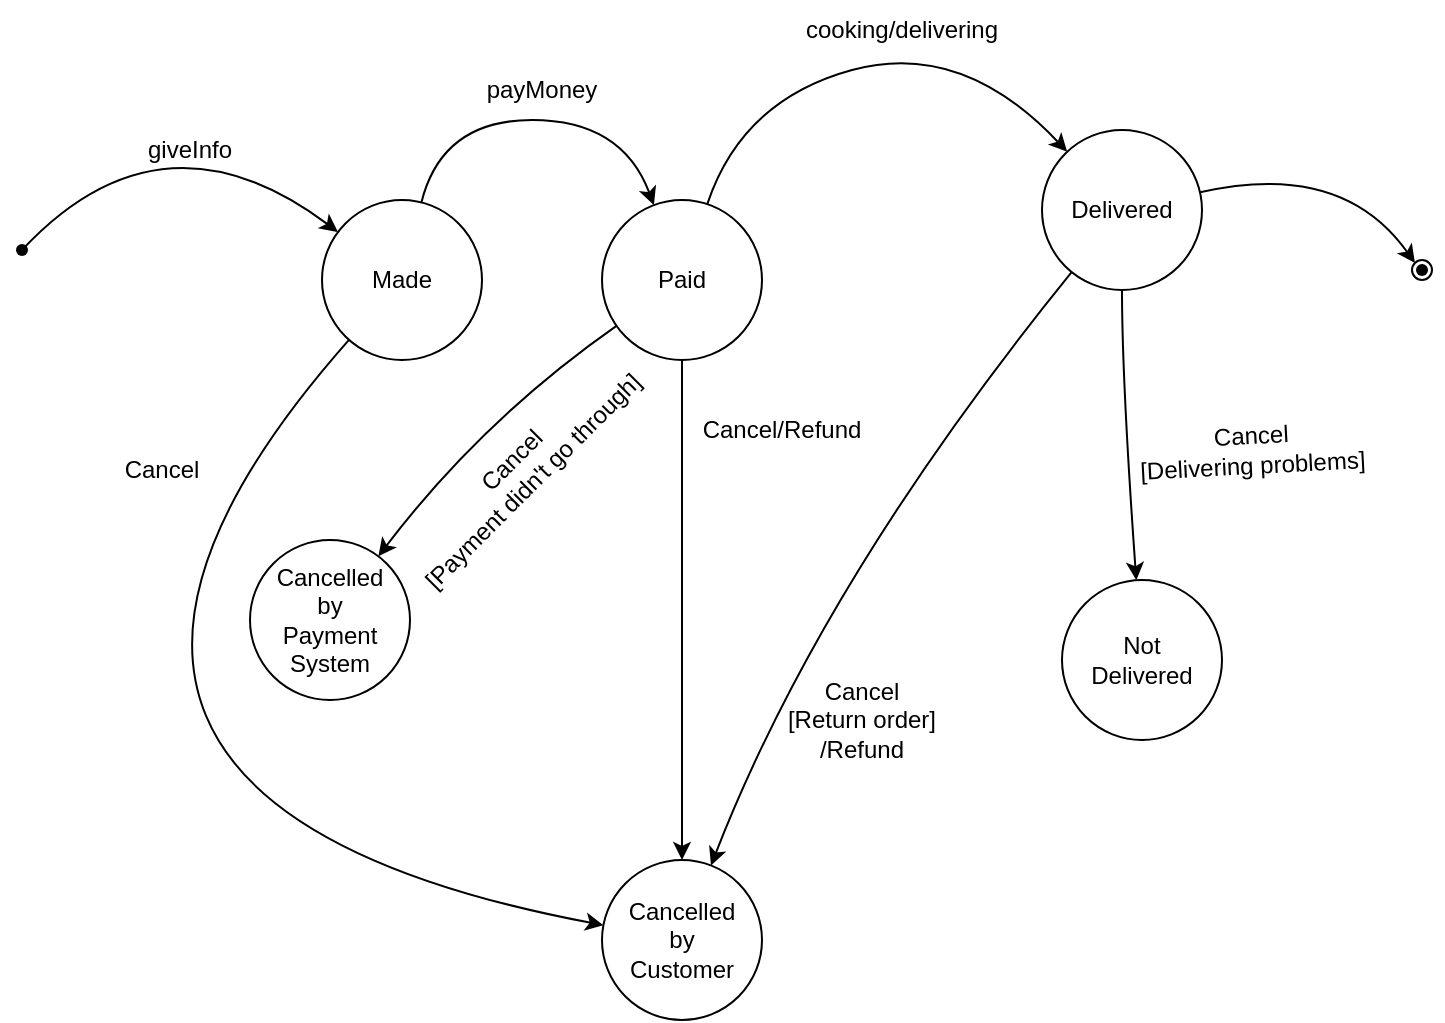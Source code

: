 <mxfile version="24.0.7" type="device">
  <diagram name="Страница — 1" id="qcwimUHvw6TiCGyQEzTd">
    <mxGraphModel dx="1290" dy="522" grid="1" gridSize="10" guides="1" tooltips="1" connect="1" arrows="1" fold="1" page="1" pageScale="1" pageWidth="827" pageHeight="1169" math="0" shadow="0">
      <root>
        <mxCell id="0" />
        <mxCell id="1" parent="0" />
        <mxCell id="A27y4UM24XpfruE7Dhvw-2" value="" style="shape=waypoint;sketch=0;fillStyle=solid;size=6;pointerEvents=1;points=[];fillColor=none;resizable=0;rotatable=0;perimeter=centerPerimeter;snapToPoint=1;" parent="1" vertex="1">
          <mxGeometry x="290" y="325" width="20" height="20" as="geometry" />
        </mxCell>
        <mxCell id="A27y4UM24XpfruE7Dhvw-4" value="" style="ellipse;whiteSpace=wrap;html=1;" parent="1" vertex="1">
          <mxGeometry x="450" y="310" width="80" height="80" as="geometry" />
        </mxCell>
        <mxCell id="A27y4UM24XpfruE7Dhvw-6" value="" style="curved=1;endArrow=classic;html=1;rounded=0;exitX=0.692;exitY=0.415;exitDx=0;exitDy=0;exitPerimeter=0;" parent="1" source="A27y4UM24XpfruE7Dhvw-2" target="A27y4UM24XpfruE7Dhvw-4" edge="1">
          <mxGeometry width="50" height="50" relative="1" as="geometry">
            <mxPoint x="370" y="310" as="sourcePoint" />
            <mxPoint x="420" y="260" as="targetPoint" />
            <Array as="points">
              <mxPoint x="370" y="260" />
            </Array>
          </mxGeometry>
        </mxCell>
        <mxCell id="A27y4UM24XpfruE7Dhvw-7" value="giveInfo" style="text;html=1;strokeColor=none;fillColor=none;align=center;verticalAlign=middle;whiteSpace=wrap;rounded=0;" parent="1" vertex="1">
          <mxGeometry x="354" y="270" width="60" height="30" as="geometry" />
        </mxCell>
        <mxCell id="A27y4UM24XpfruE7Dhvw-8" value="Made" style="text;html=1;strokeColor=none;fillColor=none;align=center;verticalAlign=middle;whiteSpace=wrap;rounded=0;" parent="1" vertex="1">
          <mxGeometry x="460" y="335" width="60" height="30" as="geometry" />
        </mxCell>
        <mxCell id="A27y4UM24XpfruE7Dhvw-9" value="" style="ellipse;whiteSpace=wrap;html=1;" parent="1" vertex="1">
          <mxGeometry x="590" y="310" width="80" height="80" as="geometry" />
        </mxCell>
        <mxCell id="A27y4UM24XpfruE7Dhvw-11" value="" style="curved=1;endArrow=classic;html=1;rounded=0;" parent="1" source="A27y4UM24XpfruE7Dhvw-4" target="A27y4UM24XpfruE7Dhvw-9" edge="1">
          <mxGeometry width="50" height="50" relative="1" as="geometry">
            <mxPoint x="495.039" y="298.669" as="sourcePoint" />
            <mxPoint x="611.794" y="309.998" as="targetPoint" />
            <Array as="points">
              <mxPoint x="510" y="270" />
              <mxPoint x="600" y="270" />
            </Array>
          </mxGeometry>
        </mxCell>
        <mxCell id="A27y4UM24XpfruE7Dhvw-12" value="payMoney" style="text;html=1;strokeColor=none;fillColor=none;align=center;verticalAlign=middle;whiteSpace=wrap;rounded=0;" parent="1" vertex="1">
          <mxGeometry x="530" y="240" width="60" height="30" as="geometry" />
        </mxCell>
        <mxCell id="7W0IwEg1cDdravUFRM9P-1" value="Paid" style="text;html=1;align=center;verticalAlign=middle;whiteSpace=wrap;rounded=0;" parent="1" vertex="1">
          <mxGeometry x="600" y="335" width="60" height="30" as="geometry" />
        </mxCell>
        <mxCell id="7W0IwEg1cDdravUFRM9P-2" value="" style="ellipse;whiteSpace=wrap;html=1;aspect=fixed;" parent="1" vertex="1">
          <mxGeometry x="810" y="275" width="80" height="80" as="geometry" />
        </mxCell>
        <mxCell id="7W0IwEg1cDdravUFRM9P-3" value="" style="curved=1;endArrow=classic;html=1;rounded=0;" parent="1" source="A27y4UM24XpfruE7Dhvw-9" target="7W0IwEg1cDdravUFRM9P-2" edge="1">
          <mxGeometry width="50" height="50" relative="1" as="geometry">
            <mxPoint x="660" y="300" as="sourcePoint" />
            <mxPoint x="710" y="250" as="targetPoint" />
            <Array as="points">
              <mxPoint x="660" y="260" />
              <mxPoint x="770" y="230" />
            </Array>
          </mxGeometry>
        </mxCell>
        <mxCell id="7W0IwEg1cDdravUFRM9P-4" value="cooking/delivering" style="text;html=1;align=center;verticalAlign=middle;whiteSpace=wrap;rounded=0;" parent="1" vertex="1">
          <mxGeometry x="710" y="210" width="60" height="30" as="geometry" />
        </mxCell>
        <mxCell id="7W0IwEg1cDdravUFRM9P-5" value="Delivered" style="text;html=1;align=center;verticalAlign=middle;whiteSpace=wrap;rounded=0;" parent="1" vertex="1">
          <mxGeometry x="820" y="300" width="60" height="30" as="geometry" />
        </mxCell>
        <mxCell id="7W0IwEg1cDdravUFRM9P-10" value="" style="ellipse;whiteSpace=wrap;html=1;" parent="1" vertex="1">
          <mxGeometry x="995" y="340" width="10" height="10" as="geometry" />
        </mxCell>
        <mxCell id="7W0IwEg1cDdravUFRM9P-11" value="" style="shape=waypoint;sketch=0;fillStyle=solid;size=6;pointerEvents=1;points=[];fillColor=none;resizable=0;rotatable=0;perimeter=centerPerimeter;snapToPoint=1;" parent="1" vertex="1">
          <mxGeometry x="990" y="335" width="20" height="20" as="geometry" />
        </mxCell>
        <mxCell id="7W0IwEg1cDdravUFRM9P-13" value="" style="curved=1;endArrow=classic;html=1;rounded=0;entryX=0;entryY=0;entryDx=0;entryDy=0;" parent="1" source="7W0IwEg1cDdravUFRM9P-2" target="7W0IwEg1cDdravUFRM9P-10" edge="1">
          <mxGeometry width="50" height="50" relative="1" as="geometry">
            <mxPoint x="820" y="340" as="sourcePoint" />
            <mxPoint x="890" y="360" as="targetPoint" />
            <Array as="points">
              <mxPoint x="960" y="290" />
            </Array>
          </mxGeometry>
        </mxCell>
        <mxCell id="7W0IwEg1cDdravUFRM9P-18" value="" style="ellipse;whiteSpace=wrap;html=1;" parent="1" vertex="1">
          <mxGeometry x="590" y="640" width="80" height="80" as="geometry" />
        </mxCell>
        <mxCell id="7W0IwEg1cDdravUFRM9P-19" value="Cancelled by Customer" style="text;html=1;align=center;verticalAlign=middle;whiteSpace=wrap;rounded=0;" parent="1" vertex="1">
          <mxGeometry x="600" y="665" width="60" height="30" as="geometry" />
        </mxCell>
        <mxCell id="7W0IwEg1cDdravUFRM9P-20" value="" style="curved=1;endArrow=classic;html=1;rounded=0;" parent="1" source="A27y4UM24XpfruE7Dhvw-4" target="7W0IwEg1cDdravUFRM9P-18" edge="1">
          <mxGeometry width="50" height="50" relative="1" as="geometry">
            <mxPoint x="560" y="460" as="sourcePoint" />
            <mxPoint x="610" y="410" as="targetPoint" />
            <Array as="points">
              <mxPoint x="260" y="610" />
            </Array>
          </mxGeometry>
        </mxCell>
        <mxCell id="7W0IwEg1cDdravUFRM9P-22" value="Cancel" style="text;html=1;align=center;verticalAlign=middle;whiteSpace=wrap;rounded=0;" parent="1" vertex="1">
          <mxGeometry x="340" y="430" width="60" height="30" as="geometry" />
        </mxCell>
        <mxCell id="7W0IwEg1cDdravUFRM9P-23" value="" style="curved=1;endArrow=classic;html=1;rounded=0;" parent="1" source="A27y4UM24XpfruE7Dhvw-9" target="7W0IwEg1cDdravUFRM9P-18" edge="1">
          <mxGeometry width="50" height="50" relative="1" as="geometry">
            <mxPoint x="650" y="440" as="sourcePoint" />
            <mxPoint x="780" y="390" as="targetPoint" />
            <Array as="points">
              <mxPoint x="630" y="450" />
            </Array>
          </mxGeometry>
        </mxCell>
        <mxCell id="7W0IwEg1cDdravUFRM9P-25" value="Cancel/Refund" style="text;html=1;align=center;verticalAlign=middle;whiteSpace=wrap;rounded=0;" parent="1" vertex="1">
          <mxGeometry x="650" y="410" width="60" height="30" as="geometry" />
        </mxCell>
        <mxCell id="7W0IwEg1cDdravUFRM9P-26" value="" style="curved=1;endArrow=classic;html=1;rounded=0;" parent="1" source="7W0IwEg1cDdravUFRM9P-2" target="7W0IwEg1cDdravUFRM9P-18" edge="1">
          <mxGeometry width="50" height="50" relative="1" as="geometry">
            <mxPoint x="670" y="420" as="sourcePoint" />
            <mxPoint x="930" y="450" as="targetPoint" />
            <Array as="points">
              <mxPoint x="700" y="500" />
            </Array>
          </mxGeometry>
        </mxCell>
        <mxCell id="7W0IwEg1cDdravUFRM9P-29" value="Cancel&lt;div&gt;[Return order]&lt;/div&gt;&lt;div&gt;/Refund&lt;/div&gt;" style="text;html=1;align=center;verticalAlign=middle;whiteSpace=wrap;rounded=0;" parent="1" vertex="1">
          <mxGeometry x="680" y="555" width="80" height="30" as="geometry" />
        </mxCell>
        <mxCell id="reRWiyPzyCBX3iE0Vpjs-2" value="" style="ellipse;whiteSpace=wrap;html=1;aspect=fixed;" vertex="1" parent="1">
          <mxGeometry x="414" y="480" width="80" height="80" as="geometry" />
        </mxCell>
        <mxCell id="reRWiyPzyCBX3iE0Vpjs-3" value="Cancelled&lt;div&gt;by&lt;/div&gt;&lt;div&gt;Payment System&lt;/div&gt;" style="text;html=1;align=center;verticalAlign=middle;whiteSpace=wrap;rounded=0;" vertex="1" parent="1">
          <mxGeometry x="424" y="505" width="60" height="30" as="geometry" />
        </mxCell>
        <mxCell id="reRWiyPzyCBX3iE0Vpjs-5" value="" style="curved=1;endArrow=classic;html=1;rounded=0;" edge="1" parent="1" source="A27y4UM24XpfruE7Dhvw-9" target="reRWiyPzyCBX3iE0Vpjs-2">
          <mxGeometry width="50" height="50" relative="1" as="geometry">
            <mxPoint x="290" y="540" as="sourcePoint" />
            <mxPoint x="340" y="490" as="targetPoint" />
            <Array as="points">
              <mxPoint x="530" y="420" />
            </Array>
          </mxGeometry>
        </mxCell>
        <mxCell id="reRWiyPzyCBX3iE0Vpjs-6" value="Cancel&lt;div&gt;[Payment didn&#39;t go through]&lt;/div&gt;" style="text;html=1;align=center;verticalAlign=middle;whiteSpace=wrap;rounded=0;rotation=-45;" vertex="1" parent="1">
          <mxGeometry x="450" y="430" width="200" height="30" as="geometry" />
        </mxCell>
        <mxCell id="reRWiyPzyCBX3iE0Vpjs-8" value="Not&lt;div&gt;Delivered&lt;/div&gt;" style="ellipse;whiteSpace=wrap;html=1;aspect=fixed;" vertex="1" parent="1">
          <mxGeometry x="820" y="500" width="80" height="80" as="geometry" />
        </mxCell>
        <mxCell id="reRWiyPzyCBX3iE0Vpjs-9" value="" style="curved=1;endArrow=classic;html=1;rounded=0;" edge="1" parent="1" source="7W0IwEg1cDdravUFRM9P-2" target="reRWiyPzyCBX3iE0Vpjs-8">
          <mxGeometry width="50" height="50" relative="1" as="geometry">
            <mxPoint x="830" y="490" as="sourcePoint" />
            <mxPoint x="990" y="440" as="targetPoint" />
            <Array as="points">
              <mxPoint x="850" y="400" />
            </Array>
          </mxGeometry>
        </mxCell>
        <mxCell id="reRWiyPzyCBX3iE0Vpjs-10" value="Cancel&lt;div&gt;[Delivering problems]&lt;/div&gt;" style="text;html=1;align=center;verticalAlign=middle;whiteSpace=wrap;rounded=0;rotation=-3;" vertex="1" parent="1">
          <mxGeometry x="850" y="420" width="130" height="30" as="geometry" />
        </mxCell>
      </root>
    </mxGraphModel>
  </diagram>
</mxfile>
